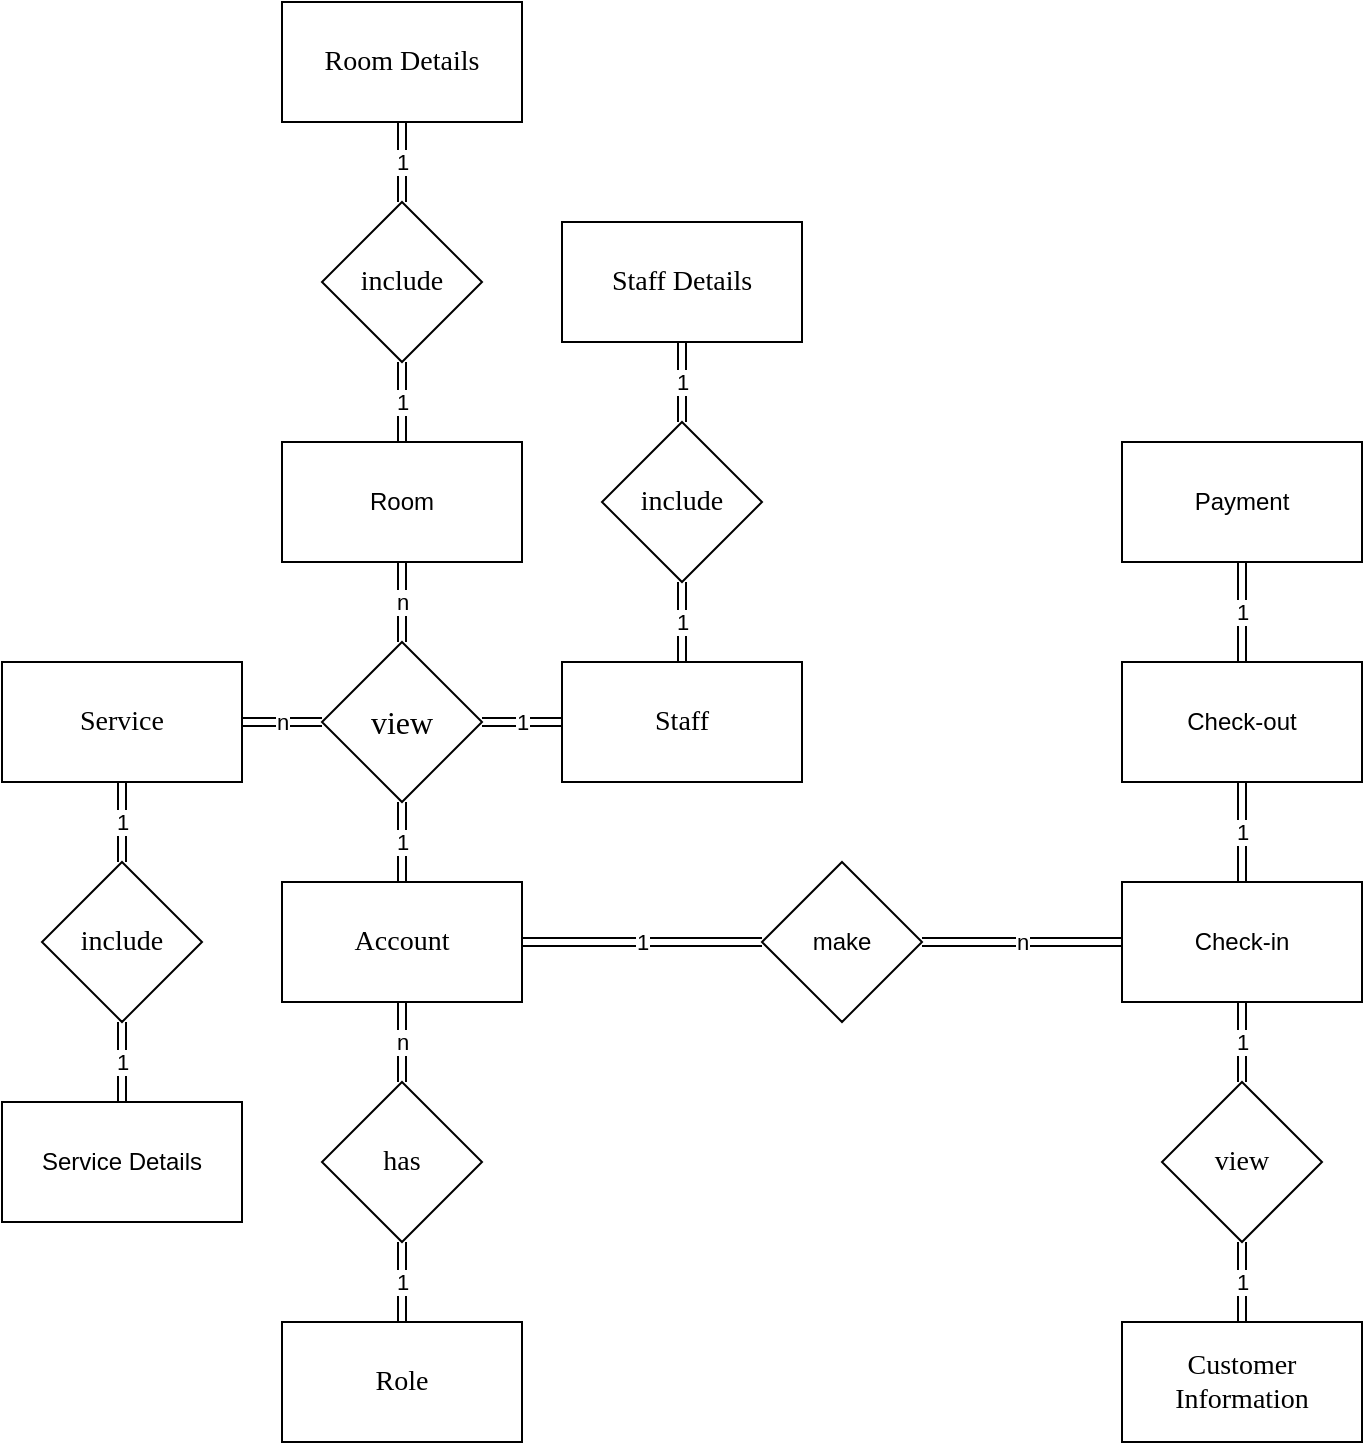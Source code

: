 <mxfile version="13.9.9" type="device" pages="3"><diagram id="l2YscVBS7KQ9Ggo455Iv" name="Trang-1"><mxGraphModel dx="1024" dy="1684" grid="1" gridSize="10" guides="1" tooltips="1" connect="1" arrows="1" fold="1" page="1" pageScale="1" pageWidth="850" pageHeight="1100" math="0" shadow="0"><root><mxCell id="0"/><mxCell id="1" parent="0"/><mxCell id="cRKwmE-j7-yXBckMc-aP-28" value="1" style="edgeStyle=none;shape=link;rounded=0;orthogonalLoop=1;jettySize=auto;html=1;exitX=1;exitY=0.5;exitDx=0;exitDy=0;entryX=0;entryY=0.5;entryDx=0;entryDy=0;" parent="1" source="cRKwmE-j7-yXBckMc-aP-1" target="cRKwmE-j7-yXBckMc-aP-27" edge="1"><mxGeometry relative="1" as="geometry"/></mxCell><mxCell id="cRKwmE-j7-yXBckMc-aP-1" value="&lt;font face=&quot;Times New Roman&quot; style=&quot;font-size: 14px&quot;&gt;Account&lt;/font&gt;" style="rounded=0;whiteSpace=wrap;html=1;" parent="1" vertex="1"><mxGeometry x="280" y="280" width="120" height="60" as="geometry"/></mxCell><mxCell id="cRKwmE-j7-yXBckMc-aP-2" value="n" style="shape=link;html=1;exitX=0.5;exitY=1;exitDx=0;exitDy=0;" parent="1" source="cRKwmE-j7-yXBckMc-aP-1" edge="1"><mxGeometry width="100" relative="1" as="geometry"><mxPoint x="370" y="300" as="sourcePoint"/><mxPoint x="340" y="380" as="targetPoint"/></mxGeometry></mxCell><mxCell id="cRKwmE-j7-yXBckMc-aP-3" value="&lt;font face=&quot;Times New Roman&quot; style=&quot;font-size: 14px&quot;&gt;Role&lt;/font&gt;" style="rounded=0;whiteSpace=wrap;html=1;" parent="1" vertex="1"><mxGeometry x="280" y="500" width="120" height="60" as="geometry"/></mxCell><mxCell id="cRKwmE-j7-yXBckMc-aP-30" value="1" style="edgeStyle=none;shape=link;rounded=0;orthogonalLoop=1;jettySize=auto;html=1;" parent="1" source="cRKwmE-j7-yXBckMc-aP-4" target="cRKwmE-j7-yXBckMc-aP-3" edge="1"><mxGeometry relative="1" as="geometry"/></mxCell><mxCell id="cRKwmE-j7-yXBckMc-aP-41" value="1" style="edgeStyle=none;shape=link;rounded=0;orthogonalLoop=1;jettySize=auto;html=1;" parent="1" source="cRKwmE-j7-yXBckMc-aP-4" target="cRKwmE-j7-yXBckMc-aP-3" edge="1"><mxGeometry relative="1" as="geometry"/></mxCell><mxCell id="cRKwmE-j7-yXBckMc-aP-42" value="1" style="edgeStyle=none;shape=link;rounded=0;orthogonalLoop=1;jettySize=auto;html=1;" parent="1" source="cRKwmE-j7-yXBckMc-aP-4" target="cRKwmE-j7-yXBckMc-aP-3" edge="1"><mxGeometry relative="1" as="geometry"/></mxCell><mxCell id="cRKwmE-j7-yXBckMc-aP-4" value="&lt;font face=&quot;Times New Roman&quot; style=&quot;font-size: 14px&quot;&gt;has&lt;/font&gt;" style="rhombus;whiteSpace=wrap;html=1;" parent="1" vertex="1"><mxGeometry x="300" y="380" width="80" height="80" as="geometry"/></mxCell><mxCell id="cRKwmE-j7-yXBckMc-aP-7" value="1" style="shape=link;html=1;entryX=0.5;entryY=0;entryDx=0;entryDy=0;" parent="1" target="cRKwmE-j7-yXBckMc-aP-3" edge="1"><mxGeometry width="100" relative="1" as="geometry"><mxPoint x="340" y="460" as="sourcePoint"/><mxPoint x="440" y="460" as="targetPoint"/></mxGeometry></mxCell><mxCell id="cRKwmE-j7-yXBckMc-aP-8" value="1" style="shape=link;html=1;exitX=0.5;exitY=0;exitDx=0;exitDy=0;" parent="1" source="cRKwmE-j7-yXBckMc-aP-1" edge="1"><mxGeometry width="100" relative="1" as="geometry"><mxPoint x="330" y="260" as="sourcePoint"/><mxPoint x="340" y="240" as="targetPoint"/></mxGeometry></mxCell><mxCell id="cRKwmE-j7-yXBckMc-aP-10" value="&lt;font face=&quot;Times New Roman&quot; size=&quot;3&quot;&gt;view&lt;/font&gt;" style="rhombus;whiteSpace=wrap;html=1;" parent="1" vertex="1"><mxGeometry x="300" y="160" width="80" height="80" as="geometry"/></mxCell><mxCell id="cRKwmE-j7-yXBckMc-aP-11" value="" style="shape=link;html=1;" parent="1" edge="1"><mxGeometry width="100" relative="1" as="geometry"><mxPoint x="340" y="160" as="sourcePoint"/><mxPoint x="340" y="120" as="targetPoint"/></mxGeometry></mxCell><mxCell id="cRKwmE-j7-yXBckMc-aP-12" value="n" style="shape=link;html=1;" parent="1" edge="1"><mxGeometry width="100" relative="1" as="geometry"><mxPoint x="260" y="200" as="sourcePoint"/><mxPoint x="300" y="200" as="targetPoint"/></mxGeometry></mxCell><mxCell id="cRKwmE-j7-yXBckMc-aP-31" value="n" style="edgeStyle=none;shape=link;rounded=0;orthogonalLoop=1;jettySize=auto;html=1;" parent="1" source="cRKwmE-j7-yXBckMc-aP-13" target="cRKwmE-j7-yXBckMc-aP-10" edge="1"><mxGeometry relative="1" as="geometry"/></mxCell><mxCell id="cRKwmE-j7-yXBckMc-aP-34" value="1" style="edgeStyle=none;shape=link;rounded=0;orthogonalLoop=1;jettySize=auto;html=1;exitX=0.5;exitY=0;exitDx=0;exitDy=0;entryX=0.5;entryY=1;entryDx=0;entryDy=0;" parent="1" source="cRKwmE-j7-yXBckMc-aP-13" target="cRKwmE-j7-yXBckMc-aP-33" edge="1"><mxGeometry relative="1" as="geometry"/></mxCell><mxCell id="cRKwmE-j7-yXBckMc-aP-13" value="Room" style="rounded=0;whiteSpace=wrap;html=1;" parent="1" vertex="1"><mxGeometry x="280" y="60" width="120" height="60" as="geometry"/></mxCell><mxCell id="cRKwmE-j7-yXBckMc-aP-35" value="1" style="edgeStyle=none;shape=link;rounded=0;orthogonalLoop=1;jettySize=auto;html=1;exitX=0.5;exitY=1;exitDx=0;exitDy=0;entryX=0.5;entryY=0;entryDx=0;entryDy=0;" parent="1" source="cRKwmE-j7-yXBckMc-aP-14" target="cRKwmE-j7-yXBckMc-aP-32" edge="1"><mxGeometry relative="1" as="geometry"/></mxCell><mxCell id="cRKwmE-j7-yXBckMc-aP-14" value="&lt;font face=&quot;Times New Roman&quot; style=&quot;font-size: 14px&quot;&gt;Service&lt;/font&gt;" style="rounded=0;whiteSpace=wrap;html=1;" parent="1" vertex="1"><mxGeometry x="140" y="170" width="120" height="60" as="geometry"/></mxCell><mxCell id="cRKwmE-j7-yXBckMc-aP-16" value="1" style="edgeStyle=none;shape=link;rounded=0;orthogonalLoop=1;jettySize=auto;html=1;" parent="1" source="cRKwmE-j7-yXBckMc-aP-15" target="cRKwmE-j7-yXBckMc-aP-10" edge="1"><mxGeometry relative="1" as="geometry"/></mxCell><mxCell id="cRKwmE-j7-yXBckMc-aP-15" value="&lt;font style=&quot;font-size: 14px&quot; face=&quot;Times New Roman&quot;&gt;Staff&lt;/font&gt;" style="rounded=0;whiteSpace=wrap;html=1;" parent="1" vertex="1"><mxGeometry x="420" y="170" width="120" height="60" as="geometry"/></mxCell><mxCell id="cRKwmE-j7-yXBckMc-aP-24" value="1" style="edgeStyle=none;shape=link;rounded=0;orthogonalLoop=1;jettySize=auto;html=1;exitX=0.5;exitY=1;exitDx=0;exitDy=0;entryX=0.5;entryY=0;entryDx=0;entryDy=0;" parent="1" source="cRKwmE-j7-yXBckMc-aP-17" target="cRKwmE-j7-yXBckMc-aP-23" edge="1"><mxGeometry relative="1" as="geometry"/></mxCell><mxCell id="7zQK88ukF4TB68AU1bOw-2" value="1" style="edgeStyle=orthogonalEdgeStyle;rounded=0;orthogonalLoop=1;jettySize=auto;html=1;endArrow=none;endFill=0;entryX=0.5;entryY=1;entryDx=0;entryDy=0;shape=link;" edge="1" parent="1" source="cRKwmE-j7-yXBckMc-aP-17" target="7zQK88ukF4TB68AU1bOw-3"><mxGeometry relative="1" as="geometry"><mxPoint x="760" y="240" as="targetPoint"/></mxGeometry></mxCell><mxCell id="cRKwmE-j7-yXBckMc-aP-17" value="Check-in" style="rounded=0;whiteSpace=wrap;html=1;" parent="1" vertex="1"><mxGeometry x="700" y="280" width="120" height="60" as="geometry"/></mxCell><mxCell id="cRKwmE-j7-yXBckMc-aP-22" value="&lt;font face=&quot;Times New Roman&quot; style=&quot;font-size: 14px&quot;&gt;Customer Information&lt;/font&gt;" style="rounded=0;whiteSpace=wrap;html=1;" parent="1" vertex="1"><mxGeometry x="700" y="500" width="120" height="60" as="geometry"/></mxCell><mxCell id="cRKwmE-j7-yXBckMc-aP-25" value="1" style="edgeStyle=none;shape=link;rounded=0;orthogonalLoop=1;jettySize=auto;html=1;exitX=0.5;exitY=1;exitDx=0;exitDy=0;entryX=0.5;entryY=0;entryDx=0;entryDy=0;" parent="1" source="cRKwmE-j7-yXBckMc-aP-23" target="cRKwmE-j7-yXBckMc-aP-22" edge="1"><mxGeometry relative="1" as="geometry"/></mxCell><mxCell id="cRKwmE-j7-yXBckMc-aP-23" value="&lt;font face=&quot;Times New Roman&quot; style=&quot;font-size: 14px&quot;&gt;view&lt;/font&gt;" style="rhombus;whiteSpace=wrap;html=1;" parent="1" vertex="1"><mxGeometry x="720" y="380" width="80" height="80" as="geometry"/></mxCell><mxCell id="cRKwmE-j7-yXBckMc-aP-29" value="n" style="edgeStyle=none;shape=link;rounded=0;orthogonalLoop=1;jettySize=auto;html=1;exitX=1;exitY=0.5;exitDx=0;exitDy=0;entryX=0;entryY=0.5;entryDx=0;entryDy=0;" parent="1" source="cRKwmE-j7-yXBckMc-aP-27" target="cRKwmE-j7-yXBckMc-aP-17" edge="1"><mxGeometry relative="1" as="geometry"/></mxCell><mxCell id="cRKwmE-j7-yXBckMc-aP-27" value="make" style="rhombus;whiteSpace=wrap;html=1;" parent="1" vertex="1"><mxGeometry x="520" y="270" width="80" height="80" as="geometry"/></mxCell><mxCell id="cRKwmE-j7-yXBckMc-aP-40" value="1" style="edgeStyle=none;shape=link;rounded=0;orthogonalLoop=1;jettySize=auto;html=1;" parent="1" source="cRKwmE-j7-yXBckMc-aP-32" target="cRKwmE-j7-yXBckMc-aP-39" edge="1"><mxGeometry relative="1" as="geometry"/></mxCell><mxCell id="cRKwmE-j7-yXBckMc-aP-32" value="&lt;font face=&quot;Times New Roman&quot; style=&quot;font-size: 14px&quot;&gt;include&lt;/font&gt;" style="rhombus;whiteSpace=wrap;html=1;" parent="1" vertex="1"><mxGeometry x="160" y="270" width="80" height="80" as="geometry"/></mxCell><mxCell id="cRKwmE-j7-yXBckMc-aP-38" value="1" style="edgeStyle=none;shape=link;rounded=0;orthogonalLoop=1;jettySize=auto;html=1;" parent="1" source="cRKwmE-j7-yXBckMc-aP-33" target="cRKwmE-j7-yXBckMc-aP-36" edge="1"><mxGeometry relative="1" as="geometry"/></mxCell><mxCell id="cRKwmE-j7-yXBckMc-aP-33" value="&lt;font style=&quot;font-size: 14px&quot; face=&quot;Times New Roman&quot;&gt;include&lt;/font&gt;" style="rhombus;whiteSpace=wrap;html=1;" parent="1" vertex="1"><mxGeometry x="300" y="-60" width="80" height="80" as="geometry"/></mxCell><mxCell id="cRKwmE-j7-yXBckMc-aP-37" value="1" style="edgeStyle=none;shape=link;rounded=0;orthogonalLoop=1;jettySize=auto;html=1;" parent="1" source="cRKwmE-j7-yXBckMc-aP-36" target="cRKwmE-j7-yXBckMc-aP-33" edge="1"><mxGeometry relative="1" as="geometry"/></mxCell><mxCell id="cRKwmE-j7-yXBckMc-aP-36" value="&lt;font face=&quot;Times New Roman&quot; style=&quot;font-size: 14px&quot;&gt;Room Details&lt;/font&gt;" style="rounded=0;whiteSpace=wrap;html=1;" parent="1" vertex="1"><mxGeometry x="280" y="-160" width="120" height="60" as="geometry"/></mxCell><mxCell id="cRKwmE-j7-yXBckMc-aP-39" value="Service Details" style="rounded=0;whiteSpace=wrap;html=1;" parent="1" vertex="1"><mxGeometry x="140" y="390" width="120" height="60" as="geometry"/></mxCell><mxCell id="cRKwmE-j7-yXBckMc-aP-46" value="1" style="edgeStyle=none;shape=link;rounded=0;orthogonalLoop=1;jettySize=auto;html=1;" parent="1" source="cRKwmE-j7-yXBckMc-aP-43" target="cRKwmE-j7-yXBckMc-aP-44" edge="1"><mxGeometry relative="1" as="geometry"/></mxCell><mxCell id="cRKwmE-j7-yXBckMc-aP-43" value="&lt;font face=&quot;Times New Roman&quot;&gt;&lt;span style=&quot;font-size: 14px&quot;&gt;Staff Details&lt;/span&gt;&lt;/font&gt;" style="rounded=0;whiteSpace=wrap;html=1;" parent="1" vertex="1"><mxGeometry x="420" y="-50" width="120" height="60" as="geometry"/></mxCell><mxCell id="cRKwmE-j7-yXBckMc-aP-45" value="1" style="edgeStyle=none;shape=link;rounded=0;orthogonalLoop=1;jettySize=auto;html=1;" parent="1" source="cRKwmE-j7-yXBckMc-aP-44" target="cRKwmE-j7-yXBckMc-aP-15" edge="1"><mxGeometry relative="1" as="geometry"/></mxCell><mxCell id="cRKwmE-j7-yXBckMc-aP-44" value="&lt;font style=&quot;font-size: 14px&quot; face=&quot;Times New Roman&quot;&gt;include&lt;/font&gt;" style="rhombus;whiteSpace=wrap;html=1;" parent="1" vertex="1"><mxGeometry x="440" y="50" width="80" height="80" as="geometry"/></mxCell><mxCell id="7zQK88ukF4TB68AU1bOw-6" value="1" style="edgeStyle=orthogonalEdgeStyle;shape=link;rounded=0;orthogonalLoop=1;jettySize=auto;html=1;exitX=0.5;exitY=0;exitDx=0;exitDy=0;entryX=0.5;entryY=1;entryDx=0;entryDy=0;endArrow=none;endFill=0;" edge="1" parent="1" source="7zQK88ukF4TB68AU1bOw-3" target="7zQK88ukF4TB68AU1bOw-4"><mxGeometry relative="1" as="geometry"/></mxCell><mxCell id="7zQK88ukF4TB68AU1bOw-3" value="Check-out" style="rounded=0;whiteSpace=wrap;html=1;" vertex="1" parent="1"><mxGeometry x="700" y="170" width="120" height="60" as="geometry"/></mxCell><mxCell id="7zQK88ukF4TB68AU1bOw-4" value="Payment" style="rounded=0;whiteSpace=wrap;html=1;" vertex="1" parent="1"><mxGeometry x="700" y="60" width="120" height="60" as="geometry"/></mxCell></root></mxGraphModel></diagram><diagram id="d4E-ETS4JFCh0xJQalSU" name="Trang-2"><mxGraphModel dx="2114" dy="584" grid="1" gridSize="10" guides="1" tooltips="1" connect="1" arrows="1" fold="1" page="1" pageScale="1" pageWidth="850" pageHeight="1100" math="0" shadow="0"><root><mxCell id="dlE5MQ1X-6VlxdSygtA8-0"/><mxCell id="dlE5MQ1X-6VlxdSygtA8-1" parent="dlE5MQ1X-6VlxdSygtA8-0"/><mxCell id="rcynK-2A02K4gc5QjVVs-9" style="rounded=0;orthogonalLoop=1;jettySize=auto;html=1;exitX=0.5;exitY=0;exitDx=0;exitDy=0;entryX=0.5;entryY=1;entryDx=0;entryDy=0;" parent="dlE5MQ1X-6VlxdSygtA8-1" source="dlE5MQ1X-6VlxdSygtA8-2" target="rcynK-2A02K4gc5QjVVs-1" edge="1"><mxGeometry relative="1" as="geometry"/></mxCell><mxCell id="rcynK-2A02K4gc5QjVVs-11" style="edgeStyle=orthogonalEdgeStyle;rounded=0;orthogonalLoop=1;jettySize=auto;html=1;exitX=0;exitY=0.25;exitDx=0;exitDy=0;entryX=1;entryY=0.5;entryDx=0;entryDy=0;" parent="dlE5MQ1X-6VlxdSygtA8-1" source="dlE5MQ1X-6VlxdSygtA8-2" target="rcynK-2A02K4gc5QjVVs-2" edge="1"><mxGeometry relative="1" as="geometry"/></mxCell><mxCell id="rcynK-2A02K4gc5QjVVs-13" style="edgeStyle=orthogonalEdgeStyle;rounded=0;orthogonalLoop=1;jettySize=auto;html=1;exitX=0;exitY=0.5;exitDx=0;exitDy=0;entryX=1;entryY=0.5;entryDx=0;entryDy=0;" parent="dlE5MQ1X-6VlxdSygtA8-1" source="dlE5MQ1X-6VlxdSygtA8-2" target="rcynK-2A02K4gc5QjVVs-4" edge="1"><mxGeometry relative="1" as="geometry"/></mxCell><mxCell id="rcynK-2A02K4gc5QjVVs-14" style="edgeStyle=orthogonalEdgeStyle;rounded=0;orthogonalLoop=1;jettySize=auto;html=1;exitX=0;exitY=0.75;exitDx=0;exitDy=0;entryX=1;entryY=0.5;entryDx=0;entryDy=0;" parent="dlE5MQ1X-6VlxdSygtA8-1" source="dlE5MQ1X-6VlxdSygtA8-2" target="rcynK-2A02K4gc5QjVVs-5" edge="1"><mxGeometry relative="1" as="geometry"/></mxCell><mxCell id="rcynK-2A02K4gc5QjVVs-15" style="edgeStyle=orthogonalEdgeStyle;rounded=0;orthogonalLoop=1;jettySize=auto;html=1;exitX=0.25;exitY=1;exitDx=0;exitDy=0;entryX=0.5;entryY=0;entryDx=0;entryDy=0;" parent="dlE5MQ1X-6VlxdSygtA8-1" source="dlE5MQ1X-6VlxdSygtA8-2" target="rcynK-2A02K4gc5QjVVs-6" edge="1"><mxGeometry relative="1" as="geometry"/></mxCell><mxCell id="rcynK-2A02K4gc5QjVVs-16" style="edgeStyle=orthogonalEdgeStyle;rounded=0;orthogonalLoop=1;jettySize=auto;html=1;exitX=0.75;exitY=1;exitDx=0;exitDy=0;entryX=0.5;entryY=0;entryDx=0;entryDy=0;" parent="dlE5MQ1X-6VlxdSygtA8-1" source="dlE5MQ1X-6VlxdSygtA8-2" target="rcynK-2A02K4gc5QjVVs-7" edge="1"><mxGeometry relative="1" as="geometry"/></mxCell><mxCell id="dlE5MQ1X-6VlxdSygtA8-2" value="&lt;font face=&quot;Times New Roman&quot; style=&quot;font-size: 14px&quot;&gt;Login&lt;/font&gt;" style="rounded=0;whiteSpace=wrap;html=1;" parent="dlE5MQ1X-6VlxdSygtA8-1" vertex="1"><mxGeometry x="360" y="320" width="120" height="60" as="geometry"/></mxCell><mxCell id="rcynK-2A02K4gc5QjVVs-24" style="edgeStyle=orthogonalEdgeStyle;rounded=0;orthogonalLoop=1;jettySize=auto;html=1;exitX=0;exitY=0.5;exitDx=0;exitDy=0;entryX=1;entryY=0.5;entryDx=0;entryDy=0;" parent="dlE5MQ1X-6VlxdSygtA8-1" source="rcynK-2A02K4gc5QjVVs-0" target="dlE5MQ1X-6VlxdSygtA8-2" edge="1"><mxGeometry relative="1" as="geometry"/></mxCell><mxCell id="rcynK-2A02K4gc5QjVVs-0" value="&lt;font face=&quot;Times New Roman&quot; style=&quot;font-size: 14px&quot;&gt;Home&lt;/font&gt;" style="rounded=0;whiteSpace=wrap;html=1;" parent="dlE5MQ1X-6VlxdSygtA8-1" vertex="1"><mxGeometry x="560" y="320" width="120" height="60" as="geometry"/></mxCell><mxCell id="rcynK-2A02K4gc5QjVVs-1" value="&lt;font face=&quot;Times New Roman&quot;&gt;&lt;span style=&quot;font-size: 14px&quot;&gt;User Profile&lt;/span&gt;&lt;/font&gt;" style="rounded=0;whiteSpace=wrap;html=1;" parent="dlE5MQ1X-6VlxdSygtA8-1" vertex="1"><mxGeometry x="360" y="180" width="120" height="60" as="geometry"/></mxCell><mxCell id="rcynK-2A02K4gc5QjVVs-21" style="edgeStyle=orthogonalEdgeStyle;rounded=0;orthogonalLoop=1;jettySize=auto;html=1;exitX=0;exitY=0.5;exitDx=0;exitDy=0;entryX=1;entryY=0.5;entryDx=0;entryDy=0;" parent="dlE5MQ1X-6VlxdSygtA8-1" source="rcynK-2A02K4gc5QjVVs-2" target="rcynK-2A02K4gc5QjVVs-18" edge="1"><mxGeometry relative="1" as="geometry"/></mxCell><mxCell id="rcynK-2A02K4gc5QjVVs-2" value="&lt;font face=&quot;Times New Roman&quot;&gt;&lt;span style=&quot;font-size: 14px&quot;&gt;Staff&lt;/span&gt;&lt;/font&gt;" style="rounded=0;whiteSpace=wrap;html=1;" parent="dlE5MQ1X-6VlxdSygtA8-1" vertex="1"><mxGeometry x="160" y="200" width="120" height="60" as="geometry"/></mxCell><mxCell id="rcynK-2A02K4gc5QjVVs-22" style="edgeStyle=orthogonalEdgeStyle;rounded=0;orthogonalLoop=1;jettySize=auto;html=1;exitX=0;exitY=0.5;exitDx=0;exitDy=0;entryX=1;entryY=0.5;entryDx=0;entryDy=0;" parent="dlE5MQ1X-6VlxdSygtA8-1" source="rcynK-2A02K4gc5QjVVs-4" target="rcynK-2A02K4gc5QjVVs-19" edge="1"><mxGeometry relative="1" as="geometry"/></mxCell><mxCell id="rcynK-2A02K4gc5QjVVs-4" value="&lt;font face=&quot;Times New Roman&quot;&gt;&lt;span style=&quot;font-size: 14px&quot;&gt;Room&lt;/span&gt;&lt;/font&gt;" style="rounded=0;whiteSpace=wrap;html=1;" parent="dlE5MQ1X-6VlxdSygtA8-1" vertex="1"><mxGeometry x="160" y="320" width="120" height="60" as="geometry"/></mxCell><mxCell id="rcynK-2A02K4gc5QjVVs-23" style="edgeStyle=orthogonalEdgeStyle;rounded=0;orthogonalLoop=1;jettySize=auto;html=1;exitX=0;exitY=0.5;exitDx=0;exitDy=0;entryX=1;entryY=0.5;entryDx=0;entryDy=0;" parent="dlE5MQ1X-6VlxdSygtA8-1" source="rcynK-2A02K4gc5QjVVs-5" target="rcynK-2A02K4gc5QjVVs-20" edge="1"><mxGeometry relative="1" as="geometry"/></mxCell><mxCell id="rcynK-2A02K4gc5QjVVs-5" value="&lt;font face=&quot;Times New Roman&quot;&gt;&lt;span style=&quot;font-size: 14px&quot;&gt;Service&lt;/span&gt;&lt;/font&gt;" style="rounded=0;whiteSpace=wrap;html=1;" parent="dlE5MQ1X-6VlxdSygtA8-1" vertex="1"><mxGeometry x="160" y="440" width="120" height="60" as="geometry"/></mxCell><mxCell id="rcynK-2A02K4gc5QjVVs-6" value="&lt;font face=&quot;Times New Roman&quot;&gt;&lt;span style=&quot;font-size: 14px&quot;&gt;Check in&lt;/span&gt;&lt;/font&gt;" style="rounded=0;whiteSpace=wrap;html=1;" parent="dlE5MQ1X-6VlxdSygtA8-1" vertex="1"><mxGeometry x="280" y="560" width="120" height="60" as="geometry"/></mxCell><mxCell id="rcynK-2A02K4gc5QjVVs-17" style="edgeStyle=orthogonalEdgeStyle;rounded=0;orthogonalLoop=1;jettySize=auto;html=1;exitX=1;exitY=0.5;exitDx=0;exitDy=0;" parent="dlE5MQ1X-6VlxdSygtA8-1" source="rcynK-2A02K4gc5QjVVs-7" target="rcynK-2A02K4gc5QjVVs-8" edge="1"><mxGeometry relative="1" as="geometry"/></mxCell><mxCell id="rcynK-2A02K4gc5QjVVs-7" value="&lt;font face=&quot;Times New Roman&quot;&gt;&lt;span style=&quot;font-size: 14px&quot;&gt;Check out&lt;/span&gt;&lt;/font&gt;" style="rounded=0;whiteSpace=wrap;html=1;" parent="dlE5MQ1X-6VlxdSygtA8-1" vertex="1"><mxGeometry x="440" y="560" width="120" height="60" as="geometry"/></mxCell><mxCell id="rcynK-2A02K4gc5QjVVs-8" value="&lt;font face=&quot;Times New Roman&quot;&gt;&lt;span style=&quot;font-size: 14px&quot;&gt;Payment&lt;/span&gt;&lt;/font&gt;" style="rounded=0;whiteSpace=wrap;html=1;" parent="dlE5MQ1X-6VlxdSygtA8-1" vertex="1"><mxGeometry x="640" y="560" width="120" height="60" as="geometry"/></mxCell><mxCell id="rcynK-2A02K4gc5QjVVs-18" value="&lt;font face=&quot;Times New Roman&quot;&gt;&lt;span style=&quot;font-size: 14px&quot;&gt;Staff Details&lt;/span&gt;&lt;/font&gt;" style="rounded=0;whiteSpace=wrap;html=1;" parent="dlE5MQ1X-6VlxdSygtA8-1" vertex="1"><mxGeometry x="-20" y="200" width="120" height="60" as="geometry"/></mxCell><mxCell id="rcynK-2A02K4gc5QjVVs-19" value="&lt;font face=&quot;Times New Roman&quot;&gt;&lt;span style=&quot;font-size: 14px&quot;&gt;Room Details&lt;/span&gt;&lt;/font&gt;" style="rounded=0;whiteSpace=wrap;html=1;" parent="dlE5MQ1X-6VlxdSygtA8-1" vertex="1"><mxGeometry x="-20" y="320" width="120" height="60" as="geometry"/></mxCell><mxCell id="rcynK-2A02K4gc5QjVVs-20" value="&lt;font face=&quot;Times New Roman&quot;&gt;&lt;span style=&quot;font-size: 14px&quot;&gt;Service Details&lt;/span&gt;&lt;/font&gt;" style="rounded=0;whiteSpace=wrap;html=1;" parent="dlE5MQ1X-6VlxdSygtA8-1" vertex="1"><mxGeometry x="-20" y="440" width="120" height="60" as="geometry"/></mxCell></root></mxGraphModel></diagram><diagram id="Z_RYO639ZYYtKhL_WVJ5" name="Trang-3"><mxGraphModel dx="1264" dy="584" grid="1" gridSize="10" guides="1" tooltips="1" connect="1" arrows="1" fold="1" page="1" pageScale="1" pageWidth="850" pageHeight="1100" math="0" shadow="0"><root><mxCell id="P5S5pRx4lpTFrl0HkTtY-0"/><mxCell id="P5S5pRx4lpTFrl0HkTtY-1" parent="P5S5pRx4lpTFrl0HkTtY-0"/></root></mxGraphModel></diagram></mxfile>